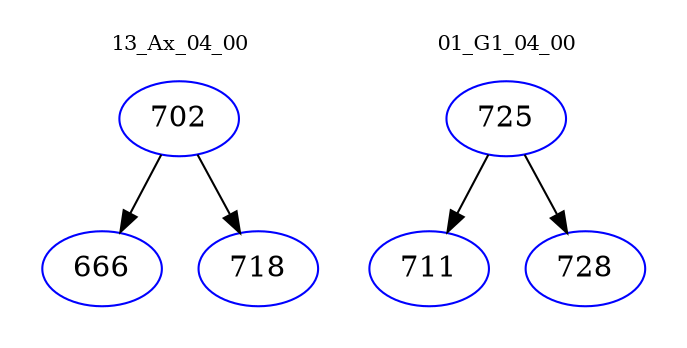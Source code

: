 digraph{
subgraph cluster_0 {
color = white
label = "13_Ax_04_00";
fontsize=10;
T0_702 [label="702", color="blue"]
T0_702 -> T0_666 [color="black"]
T0_666 [label="666", color="blue"]
T0_702 -> T0_718 [color="black"]
T0_718 [label="718", color="blue"]
}
subgraph cluster_1 {
color = white
label = "01_G1_04_00";
fontsize=10;
T1_725 [label="725", color="blue"]
T1_725 -> T1_711 [color="black"]
T1_711 [label="711", color="blue"]
T1_725 -> T1_728 [color="black"]
T1_728 [label="728", color="blue"]
}
}
